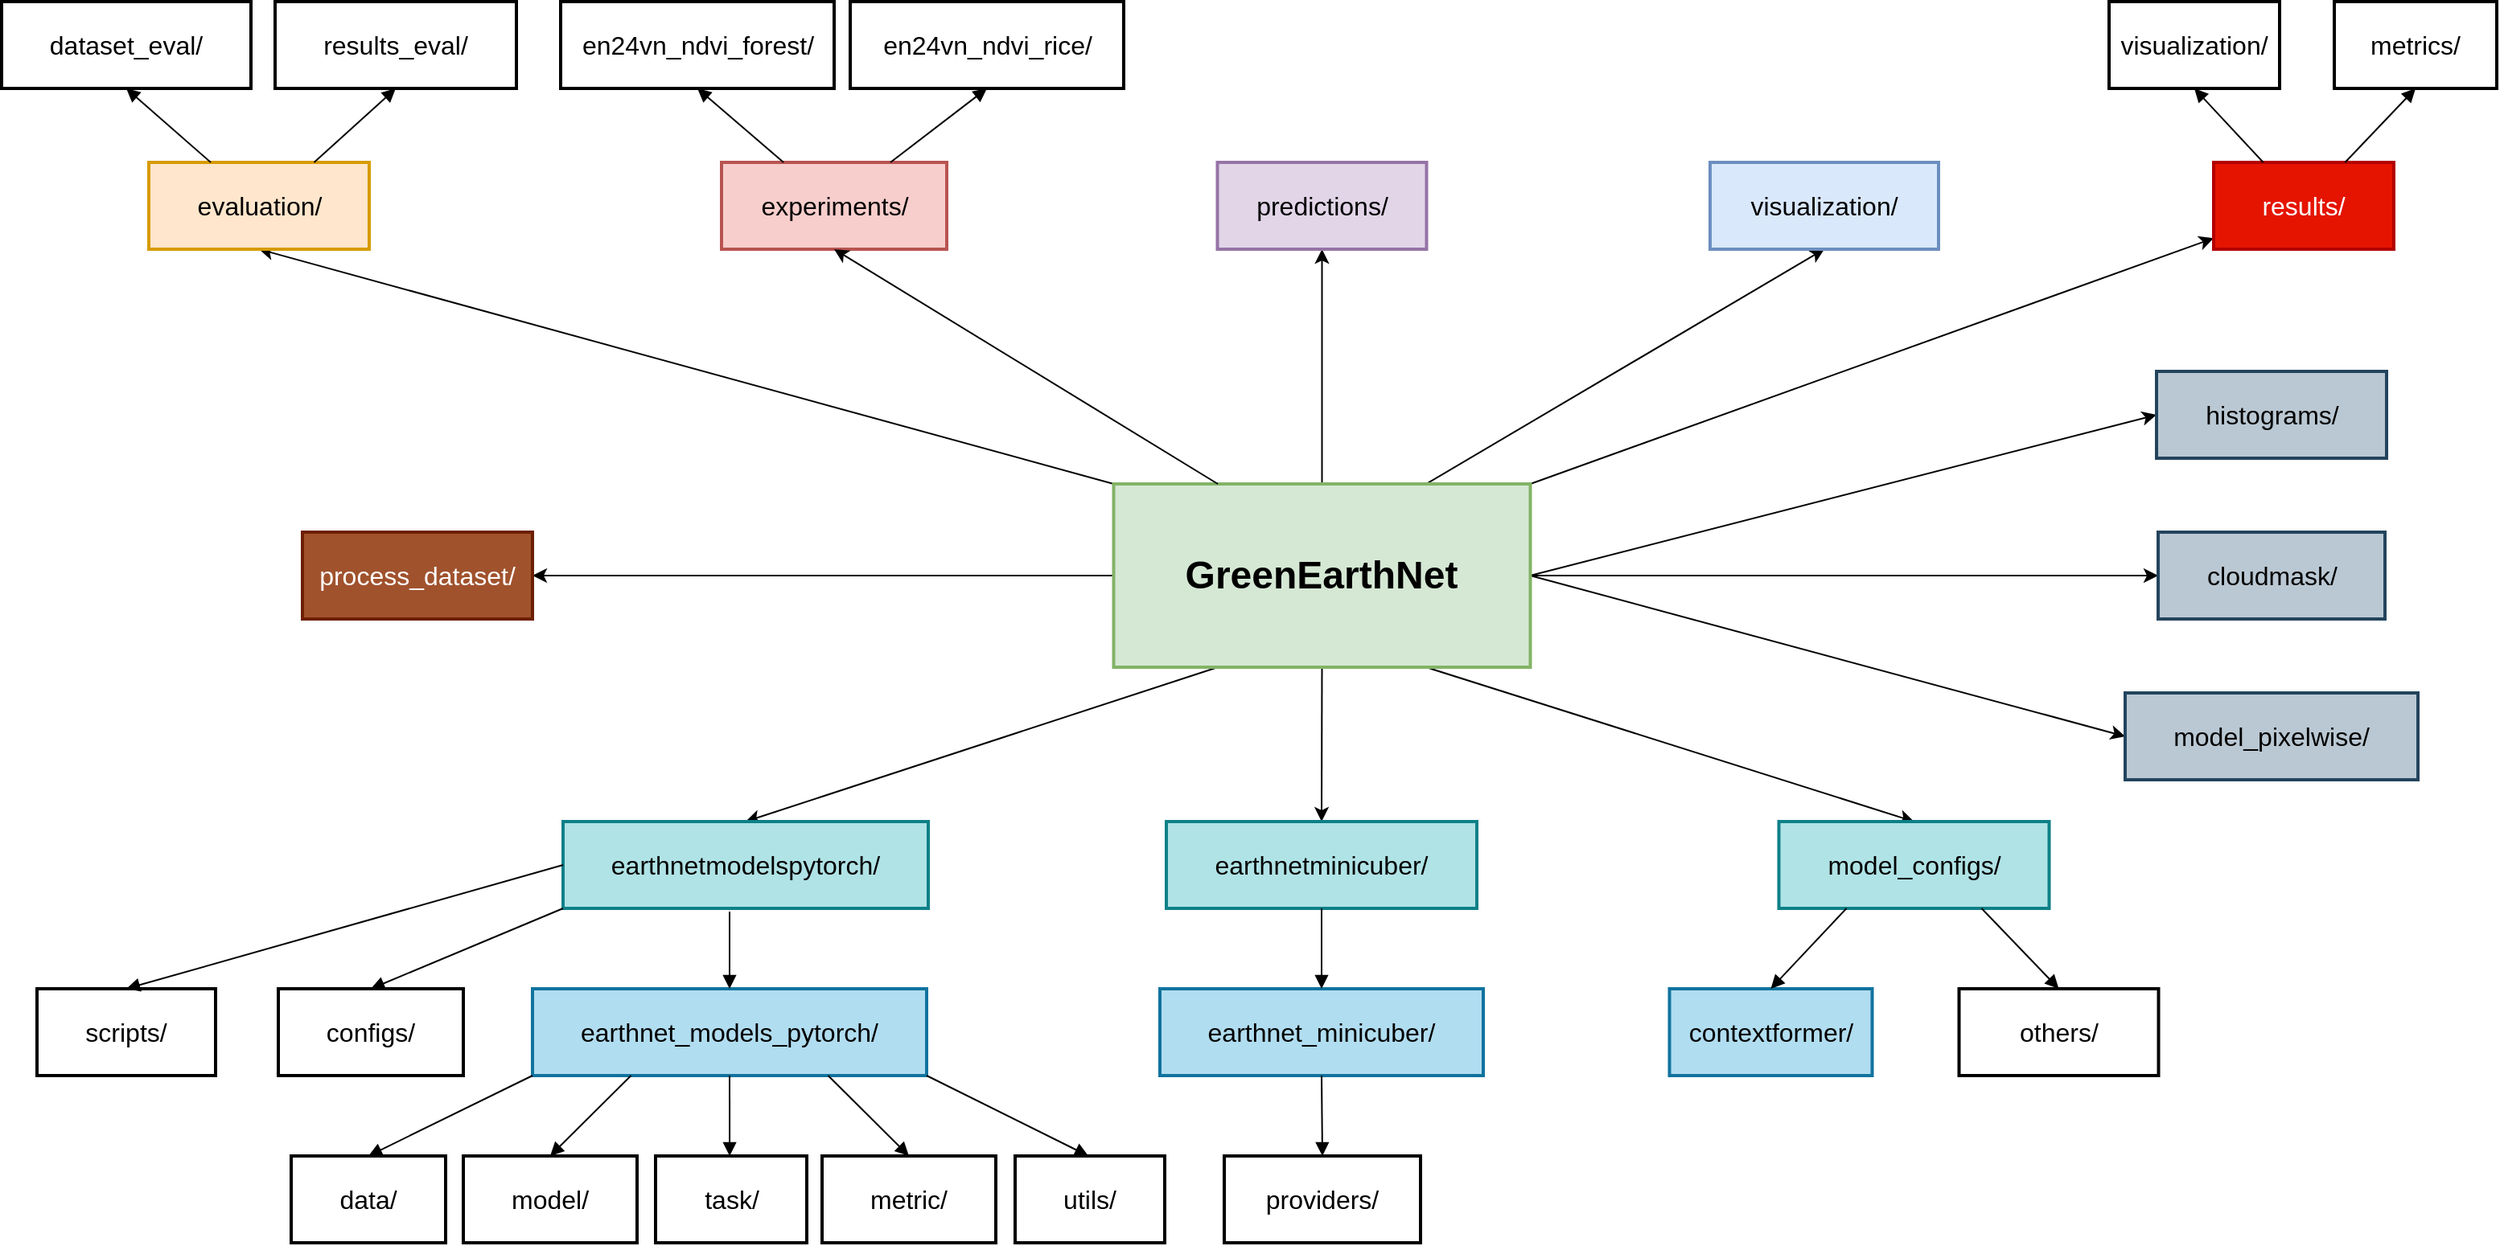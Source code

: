 <mxfile version="28.0.6">
  <diagram name="Trang-1" id="cJodAscxPD1gbAq6NwEU">
    <mxGraphModel dx="2377" dy="1318" grid="1" gridSize="10" guides="1" tooltips="1" connect="1" arrows="1" fold="1" page="1" pageScale="1" pageWidth="827" pageHeight="1169" math="0" shadow="0">
      <root>
        <mxCell id="0" />
        <mxCell id="1" parent="0" />
        <mxCell id="k9oKzd9IFRifLT5gIqrd-101" style="rounded=0;orthogonalLoop=1;jettySize=auto;html=1;exitX=0.25;exitY=1;exitDx=0;exitDy=0;entryX=0.5;entryY=0;entryDx=0;entryDy=0;" edge="1" parent="1" source="k9oKzd9IFRifLT5gIqrd-1" target="k9oKzd9IFRifLT5gIqrd-2">
          <mxGeometry relative="1" as="geometry" />
        </mxCell>
        <mxCell id="k9oKzd9IFRifLT5gIqrd-102" style="rounded=0;orthogonalLoop=1;jettySize=auto;html=1;exitX=0.5;exitY=1;exitDx=0;exitDy=0;entryX=0.5;entryY=0;entryDx=0;entryDy=0;" edge="1" parent="1" source="k9oKzd9IFRifLT5gIqrd-1" target="k9oKzd9IFRifLT5gIqrd-3">
          <mxGeometry relative="1" as="geometry" />
        </mxCell>
        <mxCell id="k9oKzd9IFRifLT5gIqrd-103" style="rounded=0;orthogonalLoop=1;jettySize=auto;html=1;exitX=0.75;exitY=1;exitDx=0;exitDy=0;entryX=0.5;entryY=0;entryDx=0;entryDy=0;" edge="1" parent="1" source="k9oKzd9IFRifLT5gIqrd-1" target="k9oKzd9IFRifLT5gIqrd-9">
          <mxGeometry relative="1" as="geometry" />
        </mxCell>
        <mxCell id="k9oKzd9IFRifLT5gIqrd-104" style="rounded=0;orthogonalLoop=1;jettySize=auto;html=1;exitX=1;exitY=0.5;exitDx=0;exitDy=0;entryX=0;entryY=0.5;entryDx=0;entryDy=0;" edge="1" parent="1" source="k9oKzd9IFRifLT5gIqrd-1" target="k9oKzd9IFRifLT5gIqrd-14">
          <mxGeometry relative="1" as="geometry" />
        </mxCell>
        <mxCell id="k9oKzd9IFRifLT5gIqrd-105" style="rounded=0;orthogonalLoop=1;jettySize=auto;html=1;exitX=1;exitY=0.5;exitDx=0;exitDy=0;entryX=0;entryY=0.5;entryDx=0;entryDy=0;" edge="1" parent="1" source="k9oKzd9IFRifLT5gIqrd-1" target="k9oKzd9IFRifLT5gIqrd-4">
          <mxGeometry relative="1" as="geometry" />
        </mxCell>
        <mxCell id="k9oKzd9IFRifLT5gIqrd-106" style="rounded=0;orthogonalLoop=1;jettySize=auto;html=1;exitX=1;exitY=0.5;exitDx=0;exitDy=0;entryX=0;entryY=0.5;entryDx=0;entryDy=0;" edge="1" parent="1" source="k9oKzd9IFRifLT5gIqrd-1" target="k9oKzd9IFRifLT5gIqrd-5">
          <mxGeometry relative="1" as="geometry" />
        </mxCell>
        <mxCell id="k9oKzd9IFRifLT5gIqrd-107" style="rounded=0;orthogonalLoop=1;jettySize=auto;html=1;exitX=0;exitY=0;exitDx=0;exitDy=0;entryX=0.5;entryY=1;entryDx=0;entryDy=0;" edge="1" parent="1" source="k9oKzd9IFRifLT5gIqrd-1" target="k9oKzd9IFRifLT5gIqrd-7">
          <mxGeometry relative="1" as="geometry" />
        </mxCell>
        <mxCell id="k9oKzd9IFRifLT5gIqrd-109" style="rounded=0;orthogonalLoop=1;jettySize=auto;html=1;exitX=0.5;exitY=0;exitDx=0;exitDy=0;entryX=0.5;entryY=1;entryDx=0;entryDy=0;" edge="1" parent="1" source="k9oKzd9IFRifLT5gIqrd-1" target="k9oKzd9IFRifLT5gIqrd-13">
          <mxGeometry relative="1" as="geometry" />
        </mxCell>
        <mxCell id="k9oKzd9IFRifLT5gIqrd-110" style="rounded=0;orthogonalLoop=1;jettySize=auto;html=1;exitX=0.75;exitY=0;exitDx=0;exitDy=0;entryX=0.5;entryY=1;entryDx=0;entryDy=0;" edge="1" parent="1" source="k9oKzd9IFRifLT5gIqrd-1" target="k9oKzd9IFRifLT5gIqrd-6">
          <mxGeometry relative="1" as="geometry" />
        </mxCell>
        <mxCell id="k9oKzd9IFRifLT5gIqrd-111" style="rounded=0;orthogonalLoop=1;jettySize=auto;html=1;exitX=1;exitY=0;exitDx=0;exitDy=0;" edge="1" parent="1" source="k9oKzd9IFRifLT5gIqrd-1" target="k9oKzd9IFRifLT5gIqrd-8">
          <mxGeometry relative="1" as="geometry" />
        </mxCell>
        <mxCell id="k9oKzd9IFRifLT5gIqrd-113" style="edgeStyle=orthogonalEdgeStyle;rounded=0;orthogonalLoop=1;jettySize=auto;html=1;exitX=0;exitY=0.5;exitDx=0;exitDy=0;entryX=1;entryY=0.5;entryDx=0;entryDy=0;" edge="1" parent="1" source="k9oKzd9IFRifLT5gIqrd-1" target="k9oKzd9IFRifLT5gIqrd-112">
          <mxGeometry relative="1" as="geometry" />
        </mxCell>
        <mxCell id="k9oKzd9IFRifLT5gIqrd-1" value="GreenEarthNet" style="whiteSpace=wrap;strokeWidth=2;fontSize=24;fontStyle=1;fillColor=#d5e8d4;strokeColor=#82b366;" vertex="1" parent="1">
          <mxGeometry x="721.25" y="320" width="259" height="114" as="geometry" />
        </mxCell>
        <mxCell id="k9oKzd9IFRifLT5gIqrd-2" value="earthnetmodelspytorch/" style="whiteSpace=wrap;strokeWidth=2;fontSize=16;fillColor=#b0e3e6;strokeColor=#0e8088;" vertex="1" parent="1">
          <mxGeometry x="379" y="530" width="227" height="54" as="geometry" />
        </mxCell>
        <mxCell id="k9oKzd9IFRifLT5gIqrd-3" value="earthnetminicuber/" style="whiteSpace=wrap;strokeWidth=2;fontSize=16;fillColor=#b0e3e6;strokeColor=#0e8088;" vertex="1" parent="1">
          <mxGeometry x="754" y="530" width="193" height="54" as="geometry" />
        </mxCell>
        <mxCell id="k9oKzd9IFRifLT5gIqrd-4" value="cloudmask/" style="whiteSpace=wrap;strokeWidth=2;fontSize=16;fillColor=#bac8d3;strokeColor=#23445d;" vertex="1" parent="1">
          <mxGeometry x="1370.5" y="350" width="141" height="54" as="geometry" />
        </mxCell>
        <mxCell id="k9oKzd9IFRifLT5gIqrd-5" value="model_pixelwise/" style="whiteSpace=wrap;strokeWidth=2;fontSize=16;fillColor=#bac8d3;strokeColor=#23445d;" vertex="1" parent="1">
          <mxGeometry x="1350" y="450" width="182" height="54" as="geometry" />
        </mxCell>
        <mxCell id="k9oKzd9IFRifLT5gIqrd-6" value="visualization/" style="whiteSpace=wrap;strokeWidth=2;fontSize=16;fillColor=#dae8fc;strokeColor=#6c8ebf;" vertex="1" parent="1">
          <mxGeometry x="1092" y="120" width="142" height="54" as="geometry" />
        </mxCell>
        <mxCell id="k9oKzd9IFRifLT5gIqrd-7" value="evaluation/" style="whiteSpace=wrap;strokeWidth=2;fontSize=16;fillColor=#ffe6cc;strokeColor=#d79b00;" vertex="1" parent="1">
          <mxGeometry x="121.5" y="120" width="137" height="54" as="geometry" />
        </mxCell>
        <mxCell id="k9oKzd9IFRifLT5gIqrd-8" value="results/" style="whiteSpace=wrap;strokeWidth=2;fontSize=16;fillColor=#e51400;fontColor=#ffffff;strokeColor=#B20000;" vertex="1" parent="1">
          <mxGeometry x="1405" y="120" width="112" height="54" as="geometry" />
        </mxCell>
        <mxCell id="k9oKzd9IFRifLT5gIqrd-9" value="model_configs/" style="whiteSpace=wrap;strokeWidth=2;fontSize=16;fillColor=#b0e3e6;strokeColor=#0e8088;" vertex="1" parent="1">
          <mxGeometry x="1134.75" y="530" width="168" height="54" as="geometry" />
        </mxCell>
        <mxCell id="k9oKzd9IFRifLT5gIqrd-12" value="experiments/" style="whiteSpace=wrap;strokeWidth=2;fontSize=16;fillColor=#f8cecc;strokeColor=#b85450;" vertex="1" parent="1">
          <mxGeometry x="477.5" y="120" width="140" height="54" as="geometry" />
        </mxCell>
        <mxCell id="k9oKzd9IFRifLT5gIqrd-13" value="predictions/" style="whiteSpace=wrap;strokeWidth=2;fontSize=16;fillColor=#e1d5e7;strokeColor=#9673a6;" vertex="1" parent="1">
          <mxGeometry x="785.75" y="120" width="130" height="54" as="geometry" />
        </mxCell>
        <mxCell id="k9oKzd9IFRifLT5gIqrd-14" value="histograms/" style="whiteSpace=wrap;strokeWidth=2;fontSize=16;fillColor=#bac8d3;strokeColor=#23445d;" vertex="1" parent="1">
          <mxGeometry x="1369.5" y="250" width="143" height="54" as="geometry" />
        </mxCell>
        <mxCell id="k9oKzd9IFRifLT5gIqrd-16" value="earthnet_models_pytorch/" style="whiteSpace=wrap;strokeWidth=2;fontSize=16;fillColor=#b1ddf0;strokeColor=#10739e;" vertex="1" parent="1">
          <mxGeometry x="360" y="634" width="245" height="54" as="geometry" />
        </mxCell>
        <mxCell id="k9oKzd9IFRifLT5gIqrd-17" value="scripts/" style="whiteSpace=wrap;strokeWidth=2;fontSize=16;" vertex="1" parent="1">
          <mxGeometry x="52" y="634" width="111" height="54" as="geometry" />
        </mxCell>
        <mxCell id="k9oKzd9IFRifLT5gIqrd-20" value="configs/" style="whiteSpace=wrap;strokeWidth=2;fontSize=16;" vertex="1" parent="1">
          <mxGeometry x="202" y="634" width="115" height="54" as="geometry" />
        </mxCell>
        <mxCell id="k9oKzd9IFRifLT5gIqrd-21" value="data/" style="whiteSpace=wrap;strokeWidth=2;fontSize=16;" vertex="1" parent="1">
          <mxGeometry x="210" y="738" width="96" height="54" as="geometry" />
        </mxCell>
        <mxCell id="k9oKzd9IFRifLT5gIqrd-22" value="model/" style="whiteSpace=wrap;strokeWidth=2;fontSize=16;" vertex="1" parent="1">
          <mxGeometry x="317" y="738" width="108" height="54" as="geometry" />
        </mxCell>
        <mxCell id="k9oKzd9IFRifLT5gIqrd-23" value="task/" style="whiteSpace=wrap;strokeWidth=2;fontSize=16;" vertex="1" parent="1">
          <mxGeometry x="436.5" y="738" width="94" height="54" as="geometry" />
        </mxCell>
        <mxCell id="k9oKzd9IFRifLT5gIqrd-24" value="metric/" style="whiteSpace=wrap;strokeWidth=2;fontSize=16;" vertex="1" parent="1">
          <mxGeometry x="540" y="738" width="108" height="54" as="geometry" />
        </mxCell>
        <mxCell id="k9oKzd9IFRifLT5gIqrd-25" value="utils/" style="whiteSpace=wrap;strokeWidth=2;fontSize=16;" vertex="1" parent="1">
          <mxGeometry x="660" y="738" width="93" height="54" as="geometry" />
        </mxCell>
        <mxCell id="k9oKzd9IFRifLT5gIqrd-26" value="earthnet_minicuber/" style="whiteSpace=wrap;strokeWidth=2;fontSize=16;fillColor=#b1ddf0;strokeColor=#10739e;" vertex="1" parent="1">
          <mxGeometry x="750" y="634" width="201" height="54" as="geometry" />
        </mxCell>
        <mxCell id="k9oKzd9IFRifLT5gIqrd-27" value="providers/" style="whiteSpace=wrap;strokeWidth=2;fontSize=16;" vertex="1" parent="1">
          <mxGeometry x="790" y="738" width="122" height="54" as="geometry" />
        </mxCell>
        <mxCell id="k9oKzd9IFRifLT5gIqrd-29" value="dataset_eval/" style="whiteSpace=wrap;strokeWidth=2;fontSize=16;" vertex="1" parent="1">
          <mxGeometry x="30" y="20" width="155" height="54" as="geometry" />
        </mxCell>
        <mxCell id="k9oKzd9IFRifLT5gIqrd-30" value="results_eval/" style="whiteSpace=wrap;strokeWidth=2;fontSize=16;" vertex="1" parent="1">
          <mxGeometry x="200" y="20" width="150" height="54" as="geometry" />
        </mxCell>
        <mxCell id="k9oKzd9IFRifLT5gIqrd-31" value="visualization/" style="whiteSpace=wrap;strokeWidth=2;fontSize=16;" vertex="1" parent="1">
          <mxGeometry x="1340" y="20" width="106" height="54" as="geometry" />
        </mxCell>
        <mxCell id="k9oKzd9IFRifLT5gIqrd-32" value="metrics/" style="whiteSpace=wrap;strokeWidth=2;fontSize=16;" vertex="1" parent="1">
          <mxGeometry x="1480" y="20" width="101" height="54" as="geometry" />
        </mxCell>
        <mxCell id="k9oKzd9IFRifLT5gIqrd-33" value="contextformer/" style="whiteSpace=wrap;strokeWidth=2;fontSize=16;fillColor=#b1ddf0;strokeColor=#10739e;" vertex="1" parent="1">
          <mxGeometry x="1066.75" y="634" width="126" height="54" as="geometry" />
        </mxCell>
        <mxCell id="k9oKzd9IFRifLT5gIqrd-34" value="others/" style="whiteSpace=wrap;strokeWidth=2;fontSize=16;" vertex="1" parent="1">
          <mxGeometry x="1246.75" y="634" width="124" height="54" as="geometry" />
        </mxCell>
        <mxCell id="k9oKzd9IFRifLT5gIqrd-49" value="en24vn_ndvi_rice/" style="whiteSpace=wrap;strokeWidth=2;fontSize=16;" vertex="1" parent="1">
          <mxGeometry x="557.5" y="20" width="170" height="54" as="geometry" />
        </mxCell>
        <mxCell id="k9oKzd9IFRifLT5gIqrd-64" value="" style="curved=1;startArrow=none;endArrow=block;exitX=0.456;exitY=1.037;entryX=0.5;entryY=0;rounded=0;exitDx=0;exitDy=0;exitPerimeter=0;fontSize=16;" edge="1" parent="1" source="k9oKzd9IFRifLT5gIqrd-2" target="k9oKzd9IFRifLT5gIqrd-16">
          <mxGeometry relative="1" as="geometry">
            <Array as="points" />
          </mxGeometry>
        </mxCell>
        <mxCell id="k9oKzd9IFRifLT5gIqrd-65" value="" style="curved=1;startArrow=none;endArrow=block;exitX=0;exitY=0.5;entryX=0.5;entryY=0;rounded=0;exitDx=0;exitDy=0;entryDx=0;entryDy=0;fontSize=16;" edge="1" parent="1" source="k9oKzd9IFRifLT5gIqrd-2" target="k9oKzd9IFRifLT5gIqrd-17">
          <mxGeometry relative="1" as="geometry">
            <Array as="points" />
          </mxGeometry>
        </mxCell>
        <mxCell id="k9oKzd9IFRifLT5gIqrd-68" value="" style="curved=1;startArrow=none;endArrow=block;exitX=0;exitY=1;entryX=0.5;entryY=0;rounded=0;exitDx=0;exitDy=0;entryDx=0;entryDy=0;fontSize=16;" edge="1" parent="1" source="k9oKzd9IFRifLT5gIqrd-2" target="k9oKzd9IFRifLT5gIqrd-20">
          <mxGeometry relative="1" as="geometry">
            <Array as="points" />
          </mxGeometry>
        </mxCell>
        <mxCell id="k9oKzd9IFRifLT5gIqrd-69" value="" style="curved=1;startArrow=none;endArrow=block;exitX=0;exitY=1;entryX=0.5;entryY=0;rounded=0;exitDx=0;exitDy=0;fontSize=16;" edge="1" parent="1" source="k9oKzd9IFRifLT5gIqrd-16" target="k9oKzd9IFRifLT5gIqrd-21">
          <mxGeometry relative="1" as="geometry">
            <Array as="points" />
          </mxGeometry>
        </mxCell>
        <mxCell id="k9oKzd9IFRifLT5gIqrd-70" value="" style="curved=1;startArrow=none;endArrow=block;exitX=0.25;exitY=1;entryX=0.5;entryY=0;rounded=0;exitDx=0;exitDy=0;fontSize=16;" edge="1" parent="1" source="k9oKzd9IFRifLT5gIqrd-16" target="k9oKzd9IFRifLT5gIqrd-22">
          <mxGeometry relative="1" as="geometry">
            <Array as="points" />
          </mxGeometry>
        </mxCell>
        <mxCell id="k9oKzd9IFRifLT5gIqrd-71" value="" style="curved=1;startArrow=none;endArrow=block;entryX=0.49;entryY=0;rounded=0;exitX=0.5;exitY=1;exitDx=0;exitDy=0;fontSize=16;" edge="1" parent="1" source="k9oKzd9IFRifLT5gIqrd-16" target="k9oKzd9IFRifLT5gIqrd-23">
          <mxGeometry relative="1" as="geometry">
            <Array as="points" />
          </mxGeometry>
        </mxCell>
        <mxCell id="k9oKzd9IFRifLT5gIqrd-72" value="" style="curved=1;startArrow=none;endArrow=block;entryX=0.5;entryY=0;rounded=0;exitX=0.75;exitY=1;exitDx=0;exitDy=0;fontSize=16;" edge="1" parent="1" source="k9oKzd9IFRifLT5gIqrd-16" target="k9oKzd9IFRifLT5gIqrd-24">
          <mxGeometry relative="1" as="geometry">
            <Array as="points" />
          </mxGeometry>
        </mxCell>
        <mxCell id="k9oKzd9IFRifLT5gIqrd-73" value="" style="curved=1;startArrow=none;endArrow=block;exitX=1;exitY=1;entryX=0.49;entryY=0;rounded=0;exitDx=0;exitDy=0;fontSize=16;" edge="1" parent="1" source="k9oKzd9IFRifLT5gIqrd-16" target="k9oKzd9IFRifLT5gIqrd-25">
          <mxGeometry relative="1" as="geometry">
            <Array as="points" />
          </mxGeometry>
        </mxCell>
        <mxCell id="k9oKzd9IFRifLT5gIqrd-74" value="" style="curved=1;startArrow=none;endArrow=block;exitX=0.5;exitY=1;entryX=0.5;entryY=0;rounded=0;exitDx=0;exitDy=0;fontSize=16;" edge="1" parent="1" source="k9oKzd9IFRifLT5gIqrd-3" target="k9oKzd9IFRifLT5gIqrd-26">
          <mxGeometry relative="1" as="geometry">
            <Array as="points" />
          </mxGeometry>
        </mxCell>
        <mxCell id="k9oKzd9IFRifLT5gIqrd-75" value="" style="curved=1;startArrow=none;endArrow=block;exitX=0.5;exitY=1;entryX=0.5;entryY=0;rounded=0;fontSize=16;" edge="1" parent="1" source="k9oKzd9IFRifLT5gIqrd-26" target="k9oKzd9IFRifLT5gIqrd-27">
          <mxGeometry relative="1" as="geometry">
            <Array as="points" />
          </mxGeometry>
        </mxCell>
        <mxCell id="k9oKzd9IFRifLT5gIqrd-77" value="" style="curved=1;startArrow=none;endArrow=block;entryX=0.5;entryY=1;rounded=0;fontSize=16;entryDx=0;entryDy=0;" edge="1" parent="1" target="k9oKzd9IFRifLT5gIqrd-29">
          <mxGeometry relative="1" as="geometry">
            <Array as="points" />
            <mxPoint x="160" y="120" as="sourcePoint" />
          </mxGeometry>
        </mxCell>
        <mxCell id="k9oKzd9IFRifLT5gIqrd-78" value="" style="curved=1;startArrow=none;endArrow=block;exitX=0.75;exitY=0;entryX=0.5;entryY=1;rounded=0;exitDx=0;exitDy=0;fontSize=16;entryDx=0;entryDy=0;" edge="1" parent="1" source="k9oKzd9IFRifLT5gIqrd-7" target="k9oKzd9IFRifLT5gIqrd-30">
          <mxGeometry relative="1" as="geometry">
            <Array as="points" />
          </mxGeometry>
        </mxCell>
        <mxCell id="k9oKzd9IFRifLT5gIqrd-79" value="" style="curved=1;startArrow=none;endArrow=block;entryX=0.5;entryY=1;rounded=0;fontSize=16;entryDx=0;entryDy=0;" edge="1" parent="1" source="k9oKzd9IFRifLT5gIqrd-8" target="k9oKzd9IFRifLT5gIqrd-31">
          <mxGeometry relative="1" as="geometry">
            <Array as="points" />
          </mxGeometry>
        </mxCell>
        <mxCell id="k9oKzd9IFRifLT5gIqrd-80" value="" style="curved=1;startArrow=none;endArrow=block;entryX=0.5;entryY=1;rounded=0;fontSize=16;entryDx=0;entryDy=0;" edge="1" parent="1" source="k9oKzd9IFRifLT5gIqrd-8" target="k9oKzd9IFRifLT5gIqrd-32">
          <mxGeometry relative="1" as="geometry">
            <Array as="points" />
          </mxGeometry>
        </mxCell>
        <mxCell id="k9oKzd9IFRifLT5gIqrd-81" value="" style="curved=1;startArrow=none;endArrow=block;exitX=0.25;exitY=1;entryX=0.5;entryY=0;rounded=0;exitDx=0;exitDy=0;fontSize=16;" edge="1" parent="1" source="k9oKzd9IFRifLT5gIqrd-9" target="k9oKzd9IFRifLT5gIqrd-33">
          <mxGeometry relative="1" as="geometry">
            <Array as="points" />
          </mxGeometry>
        </mxCell>
        <mxCell id="k9oKzd9IFRifLT5gIqrd-82" value="" style="curved=1;startArrow=none;endArrow=block;exitX=0.75;exitY=1;entryX=0.5;entryY=0;rounded=0;exitDx=0;exitDy=0;fontSize=16;" edge="1" parent="1" source="k9oKzd9IFRifLT5gIqrd-9" target="k9oKzd9IFRifLT5gIqrd-34">
          <mxGeometry relative="1" as="geometry">
            <Array as="points" />
          </mxGeometry>
        </mxCell>
        <mxCell id="k9oKzd9IFRifLT5gIqrd-96" value="" style="curved=1;startArrow=none;endArrow=block;entryX=0.5;entryY=1;rounded=0;entryDx=0;entryDy=0;fontSize=16;" edge="1" parent="1" source="k9oKzd9IFRifLT5gIqrd-12" target="k9oKzd9IFRifLT5gIqrd-98">
          <mxGeometry relative="1" as="geometry">
            <Array as="points" />
            <mxPoint x="456" y="224" as="targetPoint" />
          </mxGeometry>
        </mxCell>
        <mxCell id="k9oKzd9IFRifLT5gIqrd-97" value="" style="curved=1;startArrow=none;endArrow=block;exitX=0.75;exitY=0;entryX=0.5;entryY=1;rounded=0;fontSize=16;exitDx=0;exitDy=0;entryDx=0;entryDy=0;" edge="1" parent="1" source="k9oKzd9IFRifLT5gIqrd-12" target="k9oKzd9IFRifLT5gIqrd-49">
          <mxGeometry relative="1" as="geometry">
            <Array as="points" />
          </mxGeometry>
        </mxCell>
        <mxCell id="k9oKzd9IFRifLT5gIqrd-98" value="en24vn_ndvi_forest/" style="whiteSpace=wrap;strokeWidth=2;fontSize=16;" vertex="1" parent="1">
          <mxGeometry x="377.5" y="20" width="170" height="54" as="geometry" />
        </mxCell>
        <mxCell id="k9oKzd9IFRifLT5gIqrd-108" style="rounded=0;orthogonalLoop=1;jettySize=auto;html=1;exitX=0.25;exitY=0;exitDx=0;exitDy=0;entryX=0.5;entryY=1;entryDx=0;entryDy=0;" edge="1" parent="1" source="k9oKzd9IFRifLT5gIqrd-1" target="k9oKzd9IFRifLT5gIqrd-12">
          <mxGeometry relative="1" as="geometry">
            <mxPoint x="1011" y="386" as="sourcePoint" />
            <mxPoint x="350" y="240" as="targetPoint" />
          </mxGeometry>
        </mxCell>
        <mxCell id="k9oKzd9IFRifLT5gIqrd-112" value="process_dataset/" style="whiteSpace=wrap;strokeWidth=2;fontSize=16;fillColor=#a0522d;strokeColor=#6D1F00;fontColor=#ffffff;" vertex="1" parent="1">
          <mxGeometry x="217" y="350" width="143" height="54" as="geometry" />
        </mxCell>
      </root>
    </mxGraphModel>
  </diagram>
</mxfile>
